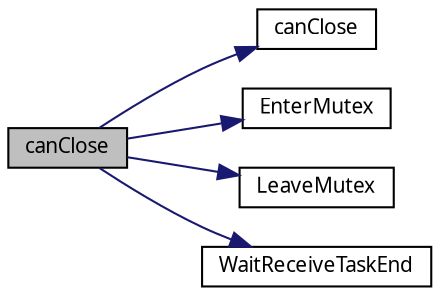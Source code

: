 digraph G
{
  edge [fontname="FreeSans.ttf",fontsize=10,labelfontname="FreeSans.ttf",labelfontsize=10];
  node [fontname="FreeSans.ttf",fontsize=10,shape=record];
  rankdir=LR;
  Node1 [label="canClose",height=0.2,width=0.4,color="black", fillcolor="grey75", style="filled" fontcolor="black"];
  Node1 -> Node2 [color="midnightblue",fontsize=10,style="solid",fontname="FreeSans.ttf"];
  Node2 [label="canClose",height=0.2,width=0.4,color="black", fillcolor="white", style="filled",URL="$unix_8c.html#02957f72a9b951603adb98a142bd447b"];
  Node1 -> Node3 [color="midnightblue",fontsize=10,style="solid",fontname="FreeSans.ttf"];
  Node3 [label="EnterMutex",height=0.2,width=0.4,color="black", fillcolor="white", style="filled",URL="$timers__unix_8c.html#d7fee43b8a44cf8b7036853593044037"];
  Node1 -> Node4 [color="midnightblue",fontsize=10,style="solid",fontname="FreeSans.ttf"];
  Node4 [label="LeaveMutex",height=0.2,width=0.4,color="black", fillcolor="white", style="filled",URL="$timers__unix_8c.html#73d9a4eb941fb20cf6b597840510394b"];
  Node1 -> Node5 [color="midnightblue",fontsize=10,style="solid",fontname="FreeSans.ttf"];
  Node5 [label="WaitReceiveTaskEnd",height=0.2,width=0.4,color="black", fillcolor="white", style="filled",URL="$timers__unix_8c.html#4b2486891ee01e06e2deead4cf963727"];
}
